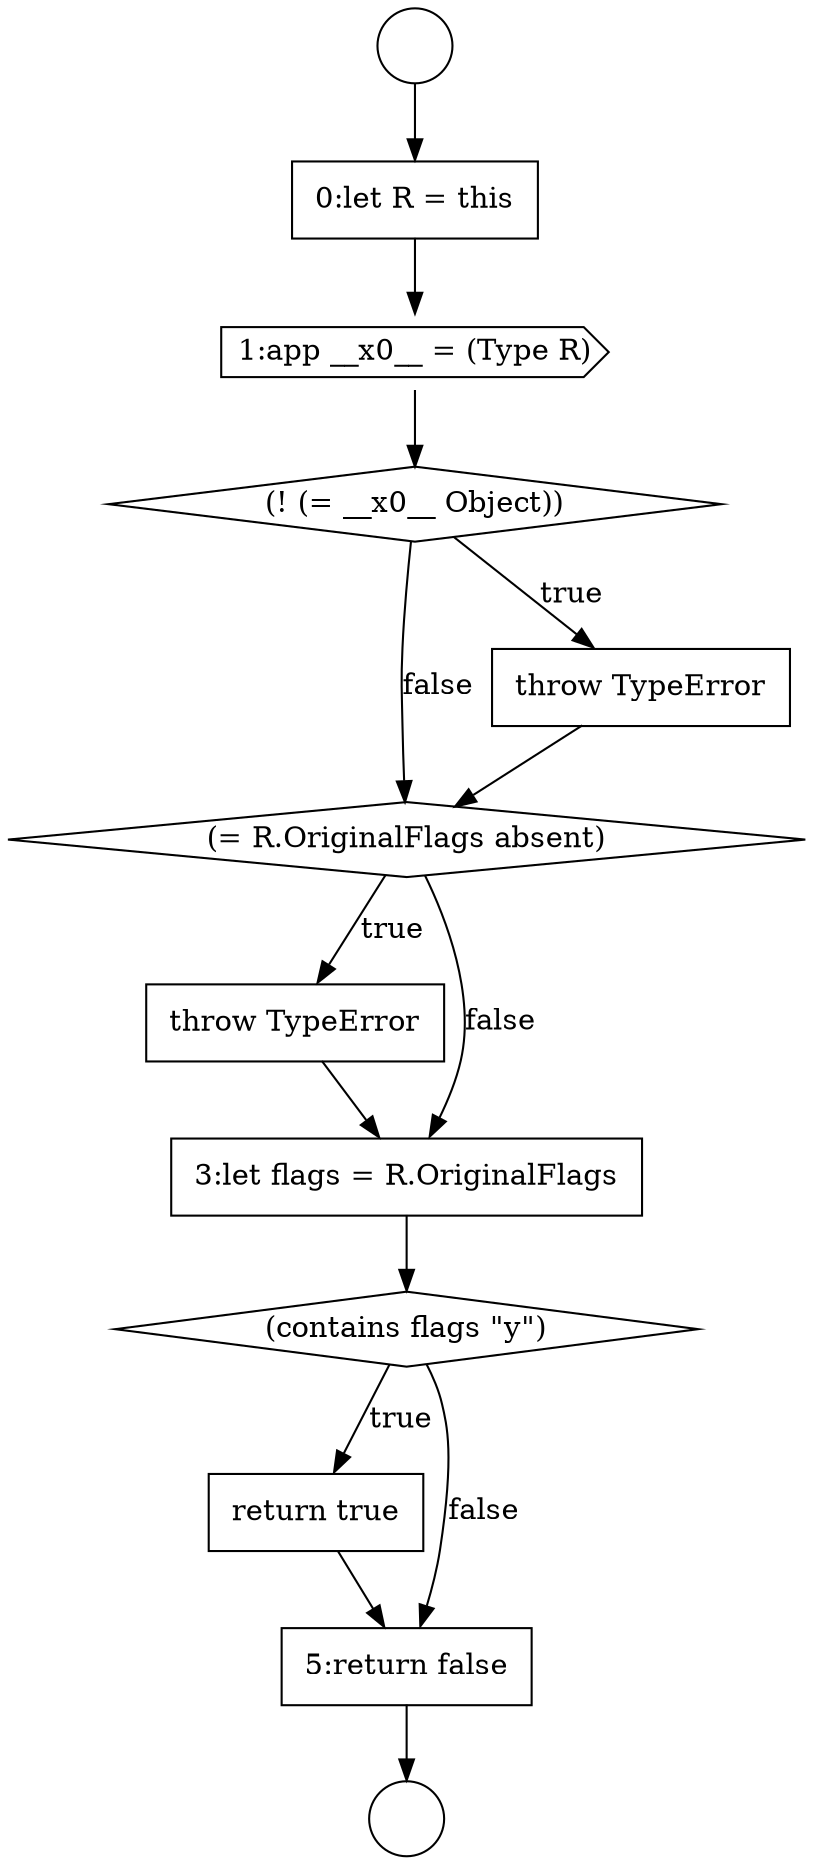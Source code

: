 digraph {
  node13120 [shape=none, margin=0, label=<<font color="black">
    <table border="0" cellborder="1" cellspacing="0" cellpadding="10">
      <tr><td align="left">throw TypeError</td></tr>
    </table>
  </font>> color="black" fillcolor="white" style=filled]
  node13123 [shape=none, margin=0, label=<<font color="black">
    <table border="0" cellborder="1" cellspacing="0" cellpadding="10">
      <tr><td align="left">return true</td></tr>
    </table>
  </font>> color="black" fillcolor="white" style=filled]
  node13116 [shape=cds, label=<<font color="black">1:app __x0__ = (Type R)</font>> color="black" fillcolor="white" style=filled]
  node13122 [shape=diamond, label=<<font color="black">(contains flags &quot;y&quot;)</font>> color="black" fillcolor="white" style=filled]
  node13117 [shape=diamond, label=<<font color="black">(! (= __x0__ Object))</font>> color="black" fillcolor="white" style=filled]
  node13121 [shape=none, margin=0, label=<<font color="black">
    <table border="0" cellborder="1" cellspacing="0" cellpadding="10">
      <tr><td align="left">3:let flags = R.OriginalFlags</td></tr>
    </table>
  </font>> color="black" fillcolor="white" style=filled]
  node13119 [shape=diamond, label=<<font color="black">(= R.OriginalFlags absent)</font>> color="black" fillcolor="white" style=filled]
  node13114 [shape=circle label=" " color="black" fillcolor="white" style=filled]
  node13115 [shape=none, margin=0, label=<<font color="black">
    <table border="0" cellborder="1" cellspacing="0" cellpadding="10">
      <tr><td align="left">0:let R = this</td></tr>
    </table>
  </font>> color="black" fillcolor="white" style=filled]
  node13113 [shape=circle label=" " color="black" fillcolor="white" style=filled]
  node13124 [shape=none, margin=0, label=<<font color="black">
    <table border="0" cellborder="1" cellspacing="0" cellpadding="10">
      <tr><td align="left">5:return false</td></tr>
    </table>
  </font>> color="black" fillcolor="white" style=filled]
  node13118 [shape=none, margin=0, label=<<font color="black">
    <table border="0" cellborder="1" cellspacing="0" cellpadding="10">
      <tr><td align="left">throw TypeError</td></tr>
    </table>
  </font>> color="black" fillcolor="white" style=filled]
  node13115 -> node13116 [ color="black"]
  node13123 -> node13124 [ color="black"]
  node13121 -> node13122 [ color="black"]
  node13120 -> node13121 [ color="black"]
  node13117 -> node13118 [label=<<font color="black">true</font>> color="black"]
  node13117 -> node13119 [label=<<font color="black">false</font>> color="black"]
  node13118 -> node13119 [ color="black"]
  node13122 -> node13123 [label=<<font color="black">true</font>> color="black"]
  node13122 -> node13124 [label=<<font color="black">false</font>> color="black"]
  node13113 -> node13115 [ color="black"]
  node13119 -> node13120 [label=<<font color="black">true</font>> color="black"]
  node13119 -> node13121 [label=<<font color="black">false</font>> color="black"]
  node13116 -> node13117 [ color="black"]
  node13124 -> node13114 [ color="black"]
}
